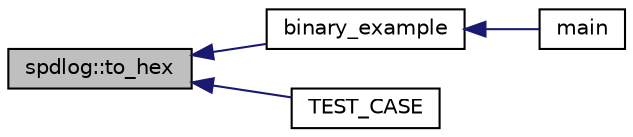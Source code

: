digraph "spdlog::to_hex"
{
  edge [fontname="Helvetica",fontsize="10",labelfontname="Helvetica",labelfontsize="10"];
  node [fontname="Helvetica",fontsize="10",shape=record];
  rankdir="LR";
  Node1 [label="spdlog::to_hex",height=0.2,width=0.4,color="black", fillcolor="grey75", style="filled" fontcolor="black"];
  Node1 -> Node2 [dir="back",color="midnightblue",fontsize="10",style="solid",fontname="Helvetica"];
  Node2 [label="binary_example",height=0.2,width=0.4,color="black", fillcolor="white", style="filled",URL="$example_8cpp.html#a2e05f77fb3f2674bac54750230c694dd"];
  Node2 -> Node3 [dir="back",color="midnightblue",fontsize="10",style="solid",fontname="Helvetica"];
  Node3 [label="main",height=0.2,width=0.4,color="black", fillcolor="white", style="filled",URL="$example_8cpp.html#a81ce304348a420752ee080480d2b3095"];
  Node1 -> Node4 [dir="back",color="midnightblue",fontsize="10",style="solid",fontname="Helvetica"];
  Node4 [label="TEST_CASE",height=0.2,width=0.4,color="black", fillcolor="white", style="filled",URL="$test__misc_8cpp.html#a88c72fdbbde0603818426589728b16cd"];
}
